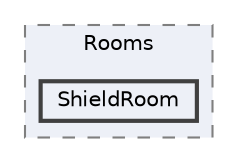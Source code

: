 digraph "Assets/Scripts/Ship/Rooms/ShieldRoom"
{
 // INTERACTIVE_SVG=YES
 // LATEX_PDF_SIZE
  bgcolor="transparent";
  edge [fontname=Helvetica,fontsize=10,labelfontname=Helvetica,labelfontsize=10];
  node [fontname=Helvetica,fontsize=10,shape=box,height=0.2,width=0.4];
  compound=true
  subgraph clusterdir_a529025ea757274504fc567e115d1528 {
    graph [ bgcolor="#edf0f7", pencolor="grey50", label="Rooms", fontname=Helvetica,fontsize=10 style="filled,dashed", URL="dir_a529025ea757274504fc567e115d1528.html",tooltip=""]
  dir_012f78e032b09fb2e07325ca3080ffd2 [label="ShieldRoom", fillcolor="#edf0f7", color="grey25", style="filled,bold", URL="dir_012f78e032b09fb2e07325ca3080ffd2.html",tooltip=""];
  }
}
